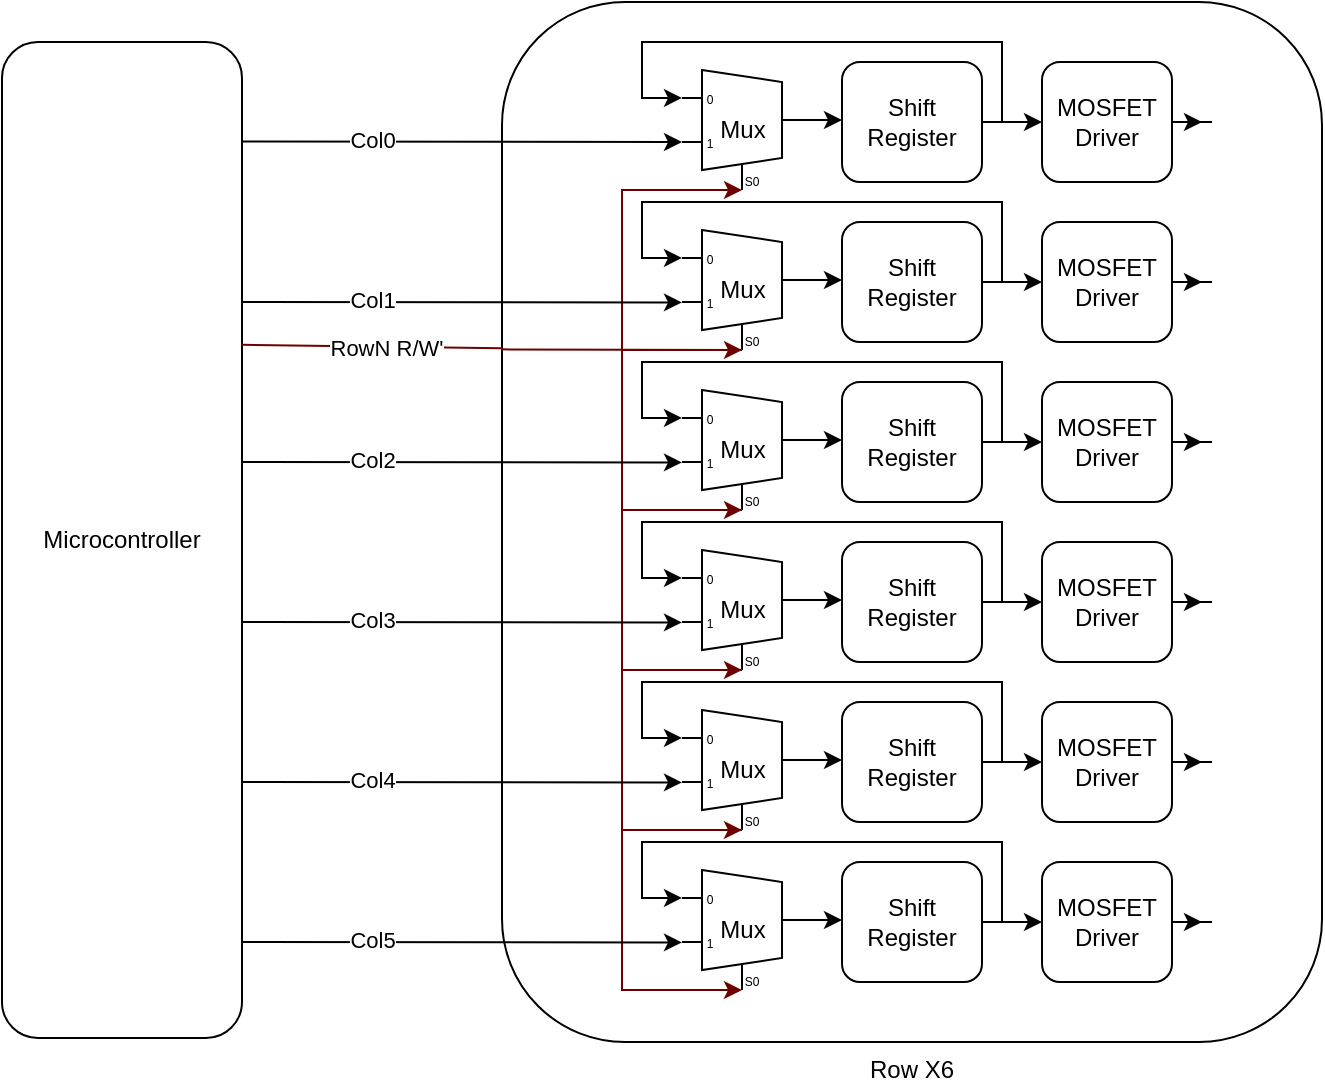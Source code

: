 <mxfile>
    <diagram name="Page-1" id="gWpyg2ncitacB2t3oJ9B">
        <mxGraphModel dx="308" dy="887" grid="1" gridSize="10" guides="1" tooltips="1" connect="1" arrows="1" fold="1" page="1" pageScale="1" pageWidth="850" pageHeight="1100" math="0" shadow="0">
            <root>
                <mxCell id="0"/>
                <mxCell id="1" parent="0"/>
                <mxCell id="94" value="Row X6" style="rounded=1;whiteSpace=wrap;html=1;labelPosition=center;verticalLabelPosition=bottom;align=center;verticalAlign=top;" parent="1" vertex="1">
                    <mxGeometry x="410" y="20" width="410" height="520" as="geometry"/>
                </mxCell>
                <mxCell id="vW4JjazZONKJVkMiwBjb-2" value="Microcontroller" style="rounded=1;whiteSpace=wrap;html=1;" parent="1" vertex="1">
                    <mxGeometry x="160" y="40" width="120" height="498" as="geometry"/>
                </mxCell>
                <mxCell id="43" value="" style="group" parent="1" vertex="1" connectable="0">
                    <mxGeometry x="480" y="40" width="320" height="74" as="geometry"/>
                </mxCell>
                <mxCell id="vW4JjazZONKJVkMiwBjb-8" value="" style="group" parent="43" vertex="1" connectable="0">
                    <mxGeometry x="200" y="10" width="120" height="60" as="geometry"/>
                </mxCell>
                <mxCell id="vW4JjazZONKJVkMiwBjb-5" value="" style="shape=image;html=1;verticalAlign=top;verticalLabelPosition=bottom;labelBackgroundColor=#ffffff;imageAspect=0;aspect=fixed;image=https://cdn4.iconfinder.com/data/icons/essential-app-2/16/volume-sound-speaker-lound-128.png" parent="vW4JjazZONKJVkMiwBjb-8" vertex="1">
                    <mxGeometry x="80" y="10" width="40" height="40" as="geometry"/>
                </mxCell>
                <mxCell id="vW4JjazZONKJVkMiwBjb-7" style="edgeStyle=orthogonalEdgeStyle;rounded=0;orthogonalLoop=1;jettySize=auto;html=1;" parent="vW4JjazZONKJVkMiwBjb-8" source="vW4JjazZONKJVkMiwBjb-6" target="vW4JjazZONKJVkMiwBjb-5" edge="1">
                    <mxGeometry relative="1" as="geometry"/>
                </mxCell>
                <mxCell id="vW4JjazZONKJVkMiwBjb-6" value="MOSFET Driver" style="rounded=1;whiteSpace=wrap;html=1;" parent="vW4JjazZONKJVkMiwBjb-8" vertex="1">
                    <mxGeometry width="65" height="60" as="geometry"/>
                </mxCell>
                <mxCell id="26" value="Mux" style="shadow=0;dashed=0;align=center;html=1;strokeWidth=1;shape=mxgraph.electrical.abstract.mux2;flipV=0;" parent="43" vertex="1">
                    <mxGeometry x="20" y="14" width="60" height="60" as="geometry"/>
                </mxCell>
                <mxCell id="28" style="edgeStyle=none;html=1;exitX=1;exitY=0.5;exitDx=0;exitDy=-5;entryX=0;entryY=0.25;entryDx=0;entryDy=0;exitPerimeter=0;" parent="43" source="26" edge="1">
                    <mxGeometry relative="1" as="geometry">
                        <mxPoint x="100" y="39" as="targetPoint"/>
                    </mxGeometry>
                </mxCell>
                <mxCell id="40" style="edgeStyle=none;rounded=0;html=1;entryX=0;entryY=0.5;entryDx=0;entryDy=0;" parent="43" source="39" target="vW4JjazZONKJVkMiwBjb-6" edge="1">
                    <mxGeometry relative="1" as="geometry"/>
                </mxCell>
                <mxCell id="42" style="edgeStyle=none;rounded=0;html=1;exitX=1;exitY=0.5;exitDx=0;exitDy=0;entryX=0;entryY=0.183;entryDx=0;entryDy=3;entryPerimeter=0;" parent="43" source="39" target="26" edge="1">
                    <mxGeometry relative="1" as="geometry">
                        <mxPoint x="50" y="-10" as="targetPoint"/>
                        <Array as="points">
                            <mxPoint x="180" y="40"/>
                            <mxPoint x="180"/>
                            <mxPoint/>
                            <mxPoint y="28"/>
                        </Array>
                    </mxGeometry>
                </mxCell>
                <mxCell id="39" value="Shift Register" style="rounded=1;whiteSpace=wrap;html=1;" parent="43" vertex="1">
                    <mxGeometry x="100" y="10" width="70" height="60" as="geometry"/>
                </mxCell>
                <mxCell id="44" value="" style="group" parent="1" vertex="1" connectable="0">
                    <mxGeometry x="480" y="120" width="320" height="74" as="geometry"/>
                </mxCell>
                <mxCell id="45" value="" style="group" parent="44" vertex="1" connectable="0">
                    <mxGeometry x="200" y="10" width="120" height="60" as="geometry"/>
                </mxCell>
                <mxCell id="46" value="" style="shape=image;html=1;verticalAlign=top;verticalLabelPosition=bottom;labelBackgroundColor=#ffffff;imageAspect=0;aspect=fixed;image=https://cdn4.iconfinder.com/data/icons/essential-app-2/16/volume-sound-speaker-lound-128.png" parent="45" vertex="1">
                    <mxGeometry x="80" y="10" width="40" height="40" as="geometry"/>
                </mxCell>
                <mxCell id="47" style="edgeStyle=orthogonalEdgeStyle;rounded=0;orthogonalLoop=1;jettySize=auto;html=1;" parent="45" source="48" target="46" edge="1">
                    <mxGeometry relative="1" as="geometry"/>
                </mxCell>
                <mxCell id="48" value="MOSFET Driver" style="rounded=1;whiteSpace=wrap;html=1;" parent="45" vertex="1">
                    <mxGeometry width="65" height="60" as="geometry"/>
                </mxCell>
                <mxCell id="49" value="Mux" style="shadow=0;dashed=0;align=center;html=1;strokeWidth=1;shape=mxgraph.electrical.abstract.mux2;flipV=0;" parent="44" vertex="1">
                    <mxGeometry x="20" y="14" width="60" height="60" as="geometry"/>
                </mxCell>
                <mxCell id="50" style="edgeStyle=none;html=1;exitX=1;exitY=0.5;exitDx=0;exitDy=-5;entryX=0;entryY=0.25;entryDx=0;entryDy=0;exitPerimeter=0;" parent="44" source="49" edge="1">
                    <mxGeometry relative="1" as="geometry">
                        <mxPoint x="100" y="39" as="targetPoint"/>
                    </mxGeometry>
                </mxCell>
                <mxCell id="51" style="edgeStyle=none;rounded=0;html=1;entryX=0;entryY=0.5;entryDx=0;entryDy=0;" parent="44" source="53" target="48" edge="1">
                    <mxGeometry relative="1" as="geometry"/>
                </mxCell>
                <mxCell id="52" style="edgeStyle=none;rounded=0;html=1;exitX=1;exitY=0.5;exitDx=0;exitDy=0;entryX=0;entryY=0.183;entryDx=0;entryDy=3;entryPerimeter=0;" parent="44" source="53" target="49" edge="1">
                    <mxGeometry relative="1" as="geometry">
                        <mxPoint x="50" y="-10" as="targetPoint"/>
                        <Array as="points">
                            <mxPoint x="180" y="40"/>
                            <mxPoint x="180"/>
                            <mxPoint/>
                            <mxPoint y="28"/>
                        </Array>
                    </mxGeometry>
                </mxCell>
                <mxCell id="53" value="Shift Register" style="rounded=1;whiteSpace=wrap;html=1;" parent="44" vertex="1">
                    <mxGeometry x="100" y="10" width="70" height="60" as="geometry"/>
                </mxCell>
                <mxCell id="54" value="" style="group" parent="1" vertex="1" connectable="0">
                    <mxGeometry x="480" y="200" width="320" height="74" as="geometry"/>
                </mxCell>
                <mxCell id="55" value="" style="group" parent="54" vertex="1" connectable="0">
                    <mxGeometry x="200" y="10" width="120" height="60" as="geometry"/>
                </mxCell>
                <mxCell id="56" value="" style="shape=image;html=1;verticalAlign=top;verticalLabelPosition=bottom;labelBackgroundColor=#ffffff;imageAspect=0;aspect=fixed;image=https://cdn4.iconfinder.com/data/icons/essential-app-2/16/volume-sound-speaker-lound-128.png" parent="55" vertex="1">
                    <mxGeometry x="80" y="10" width="40" height="40" as="geometry"/>
                </mxCell>
                <mxCell id="57" style="edgeStyle=orthogonalEdgeStyle;rounded=0;orthogonalLoop=1;jettySize=auto;html=1;" parent="55" source="58" target="56" edge="1">
                    <mxGeometry relative="1" as="geometry"/>
                </mxCell>
                <mxCell id="58" value="MOSFET Driver" style="rounded=1;whiteSpace=wrap;html=1;" parent="55" vertex="1">
                    <mxGeometry width="65" height="60" as="geometry"/>
                </mxCell>
                <mxCell id="59" value="Mux" style="shadow=0;dashed=0;align=center;html=1;strokeWidth=1;shape=mxgraph.electrical.abstract.mux2;flipV=0;" parent="54" vertex="1">
                    <mxGeometry x="20" y="14" width="60" height="60" as="geometry"/>
                </mxCell>
                <mxCell id="60" style="edgeStyle=none;html=1;exitX=1;exitY=0.5;exitDx=0;exitDy=-5;entryX=0;entryY=0.25;entryDx=0;entryDy=0;exitPerimeter=0;" parent="54" source="59" edge="1">
                    <mxGeometry relative="1" as="geometry">
                        <mxPoint x="100" y="39" as="targetPoint"/>
                    </mxGeometry>
                </mxCell>
                <mxCell id="61" style="edgeStyle=none;rounded=0;html=1;entryX=0;entryY=0.5;entryDx=0;entryDy=0;" parent="54" source="63" target="58" edge="1">
                    <mxGeometry relative="1" as="geometry"/>
                </mxCell>
                <mxCell id="62" style="edgeStyle=none;rounded=0;html=1;exitX=1;exitY=0.5;exitDx=0;exitDy=0;entryX=0;entryY=0.183;entryDx=0;entryDy=3;entryPerimeter=0;" parent="54" source="63" target="59" edge="1">
                    <mxGeometry relative="1" as="geometry">
                        <mxPoint x="50" y="-10" as="targetPoint"/>
                        <Array as="points">
                            <mxPoint x="180" y="40"/>
                            <mxPoint x="180"/>
                            <mxPoint/>
                            <mxPoint y="28"/>
                        </Array>
                    </mxGeometry>
                </mxCell>
                <mxCell id="63" value="Shift Register" style="rounded=1;whiteSpace=wrap;html=1;" parent="54" vertex="1">
                    <mxGeometry x="100" y="10" width="70" height="60" as="geometry"/>
                </mxCell>
                <mxCell id="64" value="" style="group" parent="1" vertex="1" connectable="0">
                    <mxGeometry x="480" y="280" width="320" height="74" as="geometry"/>
                </mxCell>
                <mxCell id="65" value="" style="group" parent="64" vertex="1" connectable="0">
                    <mxGeometry x="200" y="10" width="120" height="60" as="geometry"/>
                </mxCell>
                <mxCell id="66" value="" style="shape=image;html=1;verticalAlign=top;verticalLabelPosition=bottom;labelBackgroundColor=#ffffff;imageAspect=0;aspect=fixed;image=https://cdn4.iconfinder.com/data/icons/essential-app-2/16/volume-sound-speaker-lound-128.png" parent="65" vertex="1">
                    <mxGeometry x="80" y="10" width="40" height="40" as="geometry"/>
                </mxCell>
                <mxCell id="67" style="edgeStyle=orthogonalEdgeStyle;rounded=0;orthogonalLoop=1;jettySize=auto;html=1;" parent="65" source="68" target="66" edge="1">
                    <mxGeometry relative="1" as="geometry"/>
                </mxCell>
                <mxCell id="68" value="MOSFET Driver" style="rounded=1;whiteSpace=wrap;html=1;" parent="65" vertex="1">
                    <mxGeometry width="65" height="60" as="geometry"/>
                </mxCell>
                <mxCell id="69" value="Mux" style="shadow=0;dashed=0;align=center;html=1;strokeWidth=1;shape=mxgraph.electrical.abstract.mux2;flipV=0;" parent="64" vertex="1">
                    <mxGeometry x="20" y="14" width="60" height="60" as="geometry"/>
                </mxCell>
                <mxCell id="70" style="edgeStyle=none;html=1;exitX=1;exitY=0.5;exitDx=0;exitDy=-5;entryX=0;entryY=0.25;entryDx=0;entryDy=0;exitPerimeter=0;" parent="64" source="69" edge="1">
                    <mxGeometry relative="1" as="geometry">
                        <mxPoint x="100" y="39" as="targetPoint"/>
                    </mxGeometry>
                </mxCell>
                <mxCell id="71" style="edgeStyle=none;rounded=0;html=1;entryX=0;entryY=0.5;entryDx=0;entryDy=0;" parent="64" source="73" target="68" edge="1">
                    <mxGeometry relative="1" as="geometry"/>
                </mxCell>
                <mxCell id="72" style="edgeStyle=none;rounded=0;html=1;exitX=1;exitY=0.5;exitDx=0;exitDy=0;entryX=0;entryY=0.183;entryDx=0;entryDy=3;entryPerimeter=0;" parent="64" source="73" target="69" edge="1">
                    <mxGeometry relative="1" as="geometry">
                        <mxPoint x="50" y="-10" as="targetPoint"/>
                        <Array as="points">
                            <mxPoint x="180" y="40"/>
                            <mxPoint x="180"/>
                            <mxPoint/>
                            <mxPoint y="28"/>
                        </Array>
                    </mxGeometry>
                </mxCell>
                <mxCell id="73" value="Shift Register" style="rounded=1;whiteSpace=wrap;html=1;" parent="64" vertex="1">
                    <mxGeometry x="100" y="10" width="70" height="60" as="geometry"/>
                </mxCell>
                <mxCell id="74" value="" style="group" parent="1" vertex="1" connectable="0">
                    <mxGeometry x="480" y="360" width="320" height="74" as="geometry"/>
                </mxCell>
                <mxCell id="75" value="" style="group" parent="74" vertex="1" connectable="0">
                    <mxGeometry x="200" y="10" width="120" height="60" as="geometry"/>
                </mxCell>
                <mxCell id="76" value="" style="shape=image;html=1;verticalAlign=top;verticalLabelPosition=bottom;labelBackgroundColor=#ffffff;imageAspect=0;aspect=fixed;image=https://cdn4.iconfinder.com/data/icons/essential-app-2/16/volume-sound-speaker-lound-128.png" parent="75" vertex="1">
                    <mxGeometry x="80" y="10" width="40" height="40" as="geometry"/>
                </mxCell>
                <mxCell id="77" style="edgeStyle=orthogonalEdgeStyle;rounded=0;orthogonalLoop=1;jettySize=auto;html=1;" parent="75" source="78" target="76" edge="1">
                    <mxGeometry relative="1" as="geometry"/>
                </mxCell>
                <mxCell id="78" value="MOSFET Driver" style="rounded=1;whiteSpace=wrap;html=1;" parent="75" vertex="1">
                    <mxGeometry width="65" height="60" as="geometry"/>
                </mxCell>
                <mxCell id="79" value="Mux" style="shadow=0;dashed=0;align=center;html=1;strokeWidth=1;shape=mxgraph.electrical.abstract.mux2;flipV=0;" parent="74" vertex="1">
                    <mxGeometry x="20" y="14" width="60" height="60" as="geometry"/>
                </mxCell>
                <mxCell id="80" style="edgeStyle=none;html=1;exitX=1;exitY=0.5;exitDx=0;exitDy=-5;entryX=0;entryY=0.25;entryDx=0;entryDy=0;exitPerimeter=0;" parent="74" source="79" edge="1">
                    <mxGeometry relative="1" as="geometry">
                        <mxPoint x="100" y="39" as="targetPoint"/>
                    </mxGeometry>
                </mxCell>
                <mxCell id="81" style="edgeStyle=none;rounded=0;html=1;entryX=0;entryY=0.5;entryDx=0;entryDy=0;" parent="74" source="83" target="78" edge="1">
                    <mxGeometry relative="1" as="geometry"/>
                </mxCell>
                <mxCell id="82" style="edgeStyle=none;rounded=0;html=1;exitX=1;exitY=0.5;exitDx=0;exitDy=0;entryX=0;entryY=0.183;entryDx=0;entryDy=3;entryPerimeter=0;" parent="74" source="83" target="79" edge="1">
                    <mxGeometry relative="1" as="geometry">
                        <mxPoint x="50" y="-10" as="targetPoint"/>
                        <Array as="points">
                            <mxPoint x="180" y="40"/>
                            <mxPoint x="180"/>
                            <mxPoint/>
                            <mxPoint y="28"/>
                        </Array>
                    </mxGeometry>
                </mxCell>
                <mxCell id="83" value="Shift Register" style="rounded=1;whiteSpace=wrap;html=1;" parent="74" vertex="1">
                    <mxGeometry x="100" y="10" width="70" height="60" as="geometry"/>
                </mxCell>
                <mxCell id="84" value="" style="group" parent="1" vertex="1" connectable="0">
                    <mxGeometry x="480" y="440" width="320" height="74" as="geometry"/>
                </mxCell>
                <mxCell id="85" value="" style="group" parent="84" vertex="1" connectable="0">
                    <mxGeometry x="200" y="10" width="120" height="60" as="geometry"/>
                </mxCell>
                <mxCell id="86" value="" style="shape=image;html=1;verticalAlign=top;verticalLabelPosition=bottom;labelBackgroundColor=#ffffff;imageAspect=0;aspect=fixed;image=https://cdn4.iconfinder.com/data/icons/essential-app-2/16/volume-sound-speaker-lound-128.png" parent="85" vertex="1">
                    <mxGeometry x="80" y="10" width="40" height="40" as="geometry"/>
                </mxCell>
                <mxCell id="87" style="edgeStyle=orthogonalEdgeStyle;rounded=0;orthogonalLoop=1;jettySize=auto;html=1;" parent="85" source="88" target="86" edge="1">
                    <mxGeometry relative="1" as="geometry"/>
                </mxCell>
                <mxCell id="88" value="MOSFET Driver" style="rounded=1;whiteSpace=wrap;html=1;" parent="85" vertex="1">
                    <mxGeometry width="65" height="60" as="geometry"/>
                </mxCell>
                <mxCell id="89" value="Mux" style="shadow=0;dashed=0;align=center;html=1;strokeWidth=1;shape=mxgraph.electrical.abstract.mux2;flipV=0;" parent="84" vertex="1">
                    <mxGeometry x="20" y="14" width="60" height="60" as="geometry"/>
                </mxCell>
                <mxCell id="90" style="edgeStyle=none;html=1;exitX=1;exitY=0.5;exitDx=0;exitDy=-5;entryX=0;entryY=0.25;entryDx=0;entryDy=0;exitPerimeter=0;" parent="84" source="89" edge="1">
                    <mxGeometry relative="1" as="geometry">
                        <mxPoint x="100" y="39" as="targetPoint"/>
                    </mxGeometry>
                </mxCell>
                <mxCell id="91" style="edgeStyle=none;rounded=0;html=1;entryX=0;entryY=0.5;entryDx=0;entryDy=0;" parent="84" source="93" target="88" edge="1">
                    <mxGeometry relative="1" as="geometry"/>
                </mxCell>
                <mxCell id="92" style="edgeStyle=none;rounded=0;html=1;exitX=1;exitY=0.5;exitDx=0;exitDy=0;entryX=0;entryY=0.183;entryDx=0;entryDy=3;entryPerimeter=0;" parent="84" source="93" target="89" edge="1">
                    <mxGeometry relative="1" as="geometry">
                        <mxPoint x="50" y="-10" as="targetPoint"/>
                        <Array as="points">
                            <mxPoint x="180" y="40"/>
                            <mxPoint x="180"/>
                            <mxPoint/>
                            <mxPoint y="28"/>
                        </Array>
                    </mxGeometry>
                </mxCell>
                <mxCell id="93" value="Shift Register" style="rounded=1;whiteSpace=wrap;html=1;" parent="84" vertex="1">
                    <mxGeometry x="100" y="10" width="70" height="60" as="geometry"/>
                </mxCell>
                <mxCell id="101" style="edgeStyle=none;rounded=0;html=1;entryX=0.333;entryY=1;entryDx=10;entryDy=0;entryPerimeter=0;exitX=0.333;exitY=1;exitDx=10;exitDy=0;exitPerimeter=0;fillColor=#a20025;strokeColor=#6F0000;startArrow=classic;startFill=1;" parent="1" source="89" target="79" edge="1">
                    <mxGeometry relative="1" as="geometry">
                        <mxPoint x="530" y="560" as="targetPoint"/>
                        <Array as="points">
                            <mxPoint x="470" y="514"/>
                            <mxPoint x="470" y="434"/>
                        </Array>
                    </mxGeometry>
                </mxCell>
                <mxCell id="102" style="edgeStyle=none;rounded=0;html=1;entryX=0.333;entryY=1;entryDx=10;entryDy=0;entryPerimeter=0;exitX=0.333;exitY=1;exitDx=10;exitDy=0;exitPerimeter=0;fillColor=#a20025;strokeColor=#6F0000;startArrow=none;startFill=0;" parent="1" edge="1">
                    <mxGeometry relative="1" as="geometry">
                        <mxPoint x="530" y="354" as="targetPoint"/>
                        <mxPoint x="530" y="434" as="sourcePoint"/>
                        <Array as="points">
                            <mxPoint x="470" y="434"/>
                            <mxPoint x="470" y="354"/>
                        </Array>
                    </mxGeometry>
                </mxCell>
                <mxCell id="103" style="edgeStyle=none;rounded=0;html=1;entryX=0.333;entryY=1;entryDx=10;entryDy=0;entryPerimeter=0;exitX=0.333;exitY=1;exitDx=10;exitDy=0;exitPerimeter=0;fillColor=#a20025;strokeColor=#6F0000;startArrow=none;startFill=0;" parent="1" edge="1">
                    <mxGeometry relative="1" as="geometry">
                        <mxPoint x="530" y="274" as="targetPoint"/>
                        <mxPoint x="530" y="354" as="sourcePoint"/>
                        <Array as="points">
                            <mxPoint x="470" y="354"/>
                            <mxPoint x="470" y="274"/>
                        </Array>
                    </mxGeometry>
                </mxCell>
                <mxCell id="104" style="edgeStyle=none;rounded=0;html=1;entryX=0.333;entryY=1;entryDx=10;entryDy=0;entryPerimeter=0;exitX=0.333;exitY=1;exitDx=10;exitDy=0;exitPerimeter=0;fillColor=#a20025;strokeColor=#6F0000;startArrow=none;startFill=0;" parent="1" edge="1">
                    <mxGeometry relative="1" as="geometry">
                        <mxPoint x="530" y="194" as="targetPoint"/>
                        <mxPoint x="530" y="274" as="sourcePoint"/>
                        <Array as="points">
                            <mxPoint x="470" y="274"/>
                            <mxPoint x="470" y="194"/>
                        </Array>
                    </mxGeometry>
                </mxCell>
                <mxCell id="105" style="edgeStyle=none;rounded=0;html=1;entryX=0.333;entryY=1;entryDx=10;entryDy=0;entryPerimeter=0;exitX=0.333;exitY=1;exitDx=10;exitDy=0;exitPerimeter=0;fillColor=#a20025;strokeColor=#6F0000;startArrow=none;startFill=0;" parent="1" edge="1">
                    <mxGeometry relative="1" as="geometry">
                        <mxPoint x="530" y="114" as="targetPoint"/>
                        <mxPoint x="530" y="194" as="sourcePoint"/>
                        <Array as="points">
                            <mxPoint x="470" y="194"/>
                            <mxPoint x="470" y="114"/>
                        </Array>
                    </mxGeometry>
                </mxCell>
                <mxCell id="106" value="" style="endArrow=none;html=1;rounded=0;entryX=0.333;entryY=1;entryDx=10;entryDy=0;entryPerimeter=0;exitX=-0.001;exitY=0.334;exitDx=0;exitDy=0;exitPerimeter=0;fillColor=#a20025;strokeColor=#6F0000;" parent="1" source="94" target="49" edge="1">
                    <mxGeometry width="50" height="50" relative="1" as="geometry">
                        <mxPoint x="400" y="290" as="sourcePoint"/>
                        <mxPoint x="450" y="240" as="targetPoint"/>
                    </mxGeometry>
                </mxCell>
                <mxCell id="107" style="edgeStyle=none;rounded=0;html=1;exitX=1;exitY=0.1;exitDx=0;exitDy=0;exitPerimeter=0;entryX=0;entryY=0.55;entryDx=0;entryDy=3;entryPerimeter=0;startArrow=none;startFill=0;" parent="1" source="vW4JjazZONKJVkMiwBjb-2" target="26" edge="1">
                    <mxGeometry relative="1" as="geometry"/>
                </mxCell>
                <mxCell id="108" value="Col0" style="edgeLabel;html=1;align=center;verticalAlign=middle;resizable=0;points=[];" parent="107" vertex="1" connectable="0">
                    <mxGeometry x="-0.415" y="1" relative="1" as="geometry">
                        <mxPoint as="offset"/>
                    </mxGeometry>
                </mxCell>
                <mxCell id="109" style="edgeStyle=none;rounded=0;html=1;exitX=1;exitY=0.1;exitDx=0;exitDy=0;exitPerimeter=0;entryX=0;entryY=0.55;entryDx=0;entryDy=3;entryPerimeter=0;startArrow=none;startFill=0;" parent="1" edge="1">
                    <mxGeometry relative="1" as="geometry">
                        <mxPoint x="280" y="170" as="sourcePoint"/>
                        <mxPoint x="500" y="170.2" as="targetPoint"/>
                    </mxGeometry>
                </mxCell>
                <mxCell id="110" value="Col1" style="edgeLabel;html=1;align=center;verticalAlign=middle;resizable=0;points=[];" parent="109" vertex="1" connectable="0">
                    <mxGeometry x="-0.415" y="1" relative="1" as="geometry">
                        <mxPoint as="offset"/>
                    </mxGeometry>
                </mxCell>
                <mxCell id="111" style="edgeStyle=none;rounded=0;html=1;exitX=1;exitY=0.1;exitDx=0;exitDy=0;exitPerimeter=0;entryX=0;entryY=0.55;entryDx=0;entryDy=3;entryPerimeter=0;startArrow=none;startFill=0;" parent="1" edge="1">
                    <mxGeometry relative="1" as="geometry">
                        <mxPoint x="280" y="250" as="sourcePoint"/>
                        <mxPoint x="500" y="250.2" as="targetPoint"/>
                    </mxGeometry>
                </mxCell>
                <mxCell id="112" value="Col2" style="edgeLabel;html=1;align=center;verticalAlign=middle;resizable=0;points=[];" parent="111" vertex="1" connectable="0">
                    <mxGeometry x="-0.415" y="1" relative="1" as="geometry">
                        <mxPoint as="offset"/>
                    </mxGeometry>
                </mxCell>
                <mxCell id="113" style="edgeStyle=none;rounded=0;html=1;exitX=1;exitY=0.1;exitDx=0;exitDy=0;exitPerimeter=0;entryX=0;entryY=0.55;entryDx=0;entryDy=3;entryPerimeter=0;startArrow=none;startFill=0;" parent="1" edge="1">
                    <mxGeometry relative="1" as="geometry">
                        <mxPoint x="280" y="330" as="sourcePoint"/>
                        <mxPoint x="500" y="330.2" as="targetPoint"/>
                    </mxGeometry>
                </mxCell>
                <mxCell id="114" value="Col3" style="edgeLabel;html=1;align=center;verticalAlign=middle;resizable=0;points=[];" parent="113" vertex="1" connectable="0">
                    <mxGeometry x="-0.415" y="1" relative="1" as="geometry">
                        <mxPoint as="offset"/>
                    </mxGeometry>
                </mxCell>
                <mxCell id="115" style="edgeStyle=none;rounded=0;html=1;exitX=1;exitY=0.1;exitDx=0;exitDy=0;exitPerimeter=0;entryX=0;entryY=0.55;entryDx=0;entryDy=3;entryPerimeter=0;startArrow=none;startFill=0;" parent="1" edge="1">
                    <mxGeometry relative="1" as="geometry">
                        <mxPoint x="280" y="410" as="sourcePoint"/>
                        <mxPoint x="500" y="410.2" as="targetPoint"/>
                    </mxGeometry>
                </mxCell>
                <mxCell id="116" value="Col4" style="edgeLabel;html=1;align=center;verticalAlign=middle;resizable=0;points=[];" parent="115" vertex="1" connectable="0">
                    <mxGeometry x="-0.415" y="1" relative="1" as="geometry">
                        <mxPoint as="offset"/>
                    </mxGeometry>
                </mxCell>
                <mxCell id="117" style="edgeStyle=none;rounded=0;html=1;exitX=1;exitY=0.1;exitDx=0;exitDy=0;exitPerimeter=0;entryX=0;entryY=0.55;entryDx=0;entryDy=3;entryPerimeter=0;startArrow=none;startFill=0;" parent="1" edge="1">
                    <mxGeometry relative="1" as="geometry">
                        <mxPoint x="280" y="490" as="sourcePoint"/>
                        <mxPoint x="500" y="490.2" as="targetPoint"/>
                    </mxGeometry>
                </mxCell>
                <mxCell id="118" value="Col5" style="edgeLabel;html=1;align=center;verticalAlign=middle;resizable=0;points=[];" parent="117" vertex="1" connectable="0">
                    <mxGeometry x="-0.415" y="1" relative="1" as="geometry">
                        <mxPoint as="offset"/>
                    </mxGeometry>
                </mxCell>
                <mxCell id="119" value="" style="endArrow=none;html=1;rounded=0;entryX=0;entryY=0.333;entryDx=0;entryDy=0;entryPerimeter=0;exitX=0.996;exitY=0.304;exitDx=0;exitDy=0;exitPerimeter=0;fillColor=#a20025;strokeColor=#6F0000;" parent="1" source="vW4JjazZONKJVkMiwBjb-2" target="94" edge="1">
                    <mxGeometry width="50" height="50" relative="1" as="geometry">
                        <mxPoint x="370" y="180" as="sourcePoint"/>
                        <mxPoint x="420" y="130" as="targetPoint"/>
                    </mxGeometry>
                </mxCell>
                <mxCell id="120" value="RowN R/W'" style="edgeLabel;html=1;align=center;verticalAlign=middle;resizable=0;points=[];" parent="119" vertex="1" connectable="0">
                    <mxGeometry x="0.101" relative="1" as="geometry">
                        <mxPoint as="offset"/>
                    </mxGeometry>
                </mxCell>
            </root>
        </mxGraphModel>
    </diagram>
</mxfile>